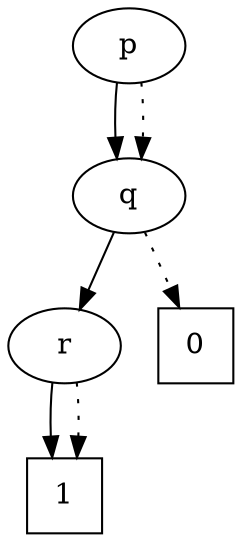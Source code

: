 digraph zdd{
    p
    q
    r
    1 [shape=square]
    0 [shape=square]

    p -> q
    p -> q [style=dotted]
    q -> r
    q -> 0 [style=dotted]
    r -> 1
    r -> 1 [style=dotted]

}
